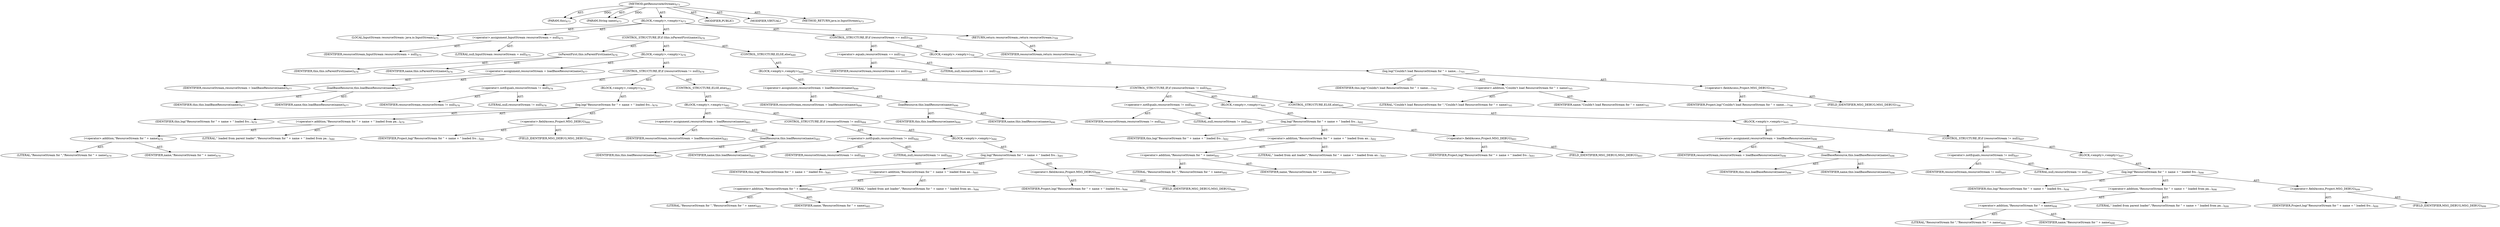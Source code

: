 digraph "getResourceAsStream" {  
"111669149721" [label = <(METHOD,getResourceAsStream)<SUB>673</SUB>> ]
"115964117005" [label = <(PARAM,this)<SUB>673</SUB>> ]
"115964117056" [label = <(PARAM,String name)<SUB>673</SUB>> ]
"25769803831" [label = <(BLOCK,&lt;empty&gt;,&lt;empty&gt;)<SUB>673</SUB>> ]
"94489280530" [label = <(LOCAL,InputStream resourceStream: java.io.InputStream)<SUB>675</SUB>> ]
"30064771345" [label = <(&lt;operator&gt;.assignment,InputStream resourceStream = null)<SUB>675</SUB>> ]
"68719476986" [label = <(IDENTIFIER,resourceStream,InputStream resourceStream = null)<SUB>675</SUB>> ]
"90194313272" [label = <(LITERAL,null,InputStream resourceStream = null)<SUB>675</SUB>> ]
"47244640283" [label = <(CONTROL_STRUCTURE,IF,if (this.isParentFirst(name)))<SUB>676</SUB>> ]
"30064771346" [label = <(isParentFirst,this.isParentFirst(name))<SUB>676</SUB>> ]
"68719476762" [label = <(IDENTIFIER,this,this.isParentFirst(name))<SUB>676</SUB>> ]
"68719476987" [label = <(IDENTIFIER,name,this.isParentFirst(name))<SUB>676</SUB>> ]
"25769803832" [label = <(BLOCK,&lt;empty&gt;,&lt;empty&gt;)<SUB>676</SUB>> ]
"30064771347" [label = <(&lt;operator&gt;.assignment,resourceStream = loadBaseResource(name))<SUB>677</SUB>> ]
"68719476988" [label = <(IDENTIFIER,resourceStream,resourceStream = loadBaseResource(name))<SUB>677</SUB>> ]
"30064771348" [label = <(loadBaseResource,this.loadBaseResource(name))<SUB>677</SUB>> ]
"68719476763" [label = <(IDENTIFIER,this,this.loadBaseResource(name))<SUB>677</SUB>> ]
"68719476989" [label = <(IDENTIFIER,name,this.loadBaseResource(name))<SUB>677</SUB>> ]
"47244640284" [label = <(CONTROL_STRUCTURE,IF,if (resourceStream != null))<SUB>678</SUB>> ]
"30064771349" [label = <(&lt;operator&gt;.notEquals,resourceStream != null)<SUB>678</SUB>> ]
"68719476990" [label = <(IDENTIFIER,resourceStream,resourceStream != null)<SUB>678</SUB>> ]
"90194313273" [label = <(LITERAL,null,resourceStream != null)<SUB>678</SUB>> ]
"25769803833" [label = <(BLOCK,&lt;empty&gt;,&lt;empty&gt;)<SUB>678</SUB>> ]
"30064771350" [label = <(log,log(&quot;ResourceStream for &quot; + name + &quot; loaded fro...)<SUB>679</SUB>> ]
"68719476764" [label = <(IDENTIFIER,this,log(&quot;ResourceStream for &quot; + name + &quot; loaded fro...)<SUB>679</SUB>> ]
"30064771351" [label = <(&lt;operator&gt;.addition,&quot;ResourceStream for &quot; + name + &quot; loaded from pa...)<SUB>679</SUB>> ]
"30064771352" [label = <(&lt;operator&gt;.addition,&quot;ResourceStream for &quot; + name)<SUB>679</SUB>> ]
"90194313274" [label = <(LITERAL,&quot;ResourceStream for &quot;,&quot;ResourceStream for &quot; + name)<SUB>679</SUB>> ]
"68719476991" [label = <(IDENTIFIER,name,&quot;ResourceStream for &quot; + name)<SUB>679</SUB>> ]
"90194313275" [label = <(LITERAL,&quot; loaded from parent loader&quot;,&quot;ResourceStream for &quot; + name + &quot; loaded from pa...)<SUB>680</SUB>> ]
"30064771353" [label = <(&lt;operator&gt;.fieldAccess,Project.MSG_DEBUG)<SUB>680</SUB>> ]
"68719476992" [label = <(IDENTIFIER,Project,log(&quot;ResourceStream for &quot; + name + &quot; loaded fro...)<SUB>680</SUB>> ]
"55834574931" [label = <(FIELD_IDENTIFIER,MSG_DEBUG,MSG_DEBUG)<SUB>680</SUB>> ]
"47244640285" [label = <(CONTROL_STRUCTURE,ELSE,else)<SUB>682</SUB>> ]
"25769803834" [label = <(BLOCK,&lt;empty&gt;,&lt;empty&gt;)<SUB>682</SUB>> ]
"30064771354" [label = <(&lt;operator&gt;.assignment,resourceStream = loadResource(name))<SUB>683</SUB>> ]
"68719476993" [label = <(IDENTIFIER,resourceStream,resourceStream = loadResource(name))<SUB>683</SUB>> ]
"30064771355" [label = <(loadResource,this.loadResource(name))<SUB>683</SUB>> ]
"68719476765" [label = <(IDENTIFIER,this,this.loadResource(name))<SUB>683</SUB>> ]
"68719476994" [label = <(IDENTIFIER,name,this.loadResource(name))<SUB>683</SUB>> ]
"47244640286" [label = <(CONTROL_STRUCTURE,IF,if (resourceStream != null))<SUB>684</SUB>> ]
"30064771356" [label = <(&lt;operator&gt;.notEquals,resourceStream != null)<SUB>684</SUB>> ]
"68719476995" [label = <(IDENTIFIER,resourceStream,resourceStream != null)<SUB>684</SUB>> ]
"90194313276" [label = <(LITERAL,null,resourceStream != null)<SUB>684</SUB>> ]
"25769803835" [label = <(BLOCK,&lt;empty&gt;,&lt;empty&gt;)<SUB>684</SUB>> ]
"30064771357" [label = <(log,log(&quot;ResourceStream for &quot; + name + &quot; loaded fro...)<SUB>685</SUB>> ]
"68719476766" [label = <(IDENTIFIER,this,log(&quot;ResourceStream for &quot; + name + &quot; loaded fro...)<SUB>685</SUB>> ]
"30064771358" [label = <(&lt;operator&gt;.addition,&quot;ResourceStream for &quot; + name + &quot; loaded from an...)<SUB>685</SUB>> ]
"30064771359" [label = <(&lt;operator&gt;.addition,&quot;ResourceStream for &quot; + name)<SUB>685</SUB>> ]
"90194313277" [label = <(LITERAL,&quot;ResourceStream for &quot;,&quot;ResourceStream for &quot; + name)<SUB>685</SUB>> ]
"68719476996" [label = <(IDENTIFIER,name,&quot;ResourceStream for &quot; + name)<SUB>685</SUB>> ]
"90194313278" [label = <(LITERAL,&quot; loaded from ant loader&quot;,&quot;ResourceStream for &quot; + name + &quot; loaded from an...)<SUB>686</SUB>> ]
"30064771360" [label = <(&lt;operator&gt;.fieldAccess,Project.MSG_DEBUG)<SUB>686</SUB>> ]
"68719476997" [label = <(IDENTIFIER,Project,log(&quot;ResourceStream for &quot; + name + &quot; loaded fro...)<SUB>686</SUB>> ]
"55834574932" [label = <(FIELD_IDENTIFIER,MSG_DEBUG,MSG_DEBUG)<SUB>686</SUB>> ]
"47244640287" [label = <(CONTROL_STRUCTURE,ELSE,else)<SUB>689</SUB>> ]
"25769803836" [label = <(BLOCK,&lt;empty&gt;,&lt;empty&gt;)<SUB>689</SUB>> ]
"30064771361" [label = <(&lt;operator&gt;.assignment,resourceStream = loadResource(name))<SUB>690</SUB>> ]
"68719476998" [label = <(IDENTIFIER,resourceStream,resourceStream = loadResource(name))<SUB>690</SUB>> ]
"30064771362" [label = <(loadResource,this.loadResource(name))<SUB>690</SUB>> ]
"68719476767" [label = <(IDENTIFIER,this,this.loadResource(name))<SUB>690</SUB>> ]
"68719476999" [label = <(IDENTIFIER,name,this.loadResource(name))<SUB>690</SUB>> ]
"47244640288" [label = <(CONTROL_STRUCTURE,IF,if (resourceStream != null))<SUB>691</SUB>> ]
"30064771363" [label = <(&lt;operator&gt;.notEquals,resourceStream != null)<SUB>691</SUB>> ]
"68719477000" [label = <(IDENTIFIER,resourceStream,resourceStream != null)<SUB>691</SUB>> ]
"90194313279" [label = <(LITERAL,null,resourceStream != null)<SUB>691</SUB>> ]
"25769803837" [label = <(BLOCK,&lt;empty&gt;,&lt;empty&gt;)<SUB>691</SUB>> ]
"30064771364" [label = <(log,log(&quot;ResourceStream for &quot; + name + &quot; loaded fro...)<SUB>692</SUB>> ]
"68719476768" [label = <(IDENTIFIER,this,log(&quot;ResourceStream for &quot; + name + &quot; loaded fro...)<SUB>692</SUB>> ]
"30064771365" [label = <(&lt;operator&gt;.addition,&quot;ResourceStream for &quot; + name + &quot; loaded from an...)<SUB>692</SUB>> ]
"30064771366" [label = <(&lt;operator&gt;.addition,&quot;ResourceStream for &quot; + name)<SUB>692</SUB>> ]
"90194313280" [label = <(LITERAL,&quot;ResourceStream for &quot;,&quot;ResourceStream for &quot; + name)<SUB>692</SUB>> ]
"68719477001" [label = <(IDENTIFIER,name,&quot;ResourceStream for &quot; + name)<SUB>692</SUB>> ]
"90194313281" [label = <(LITERAL,&quot; loaded from ant loader&quot;,&quot;ResourceStream for &quot; + name + &quot; loaded from an...)<SUB>693</SUB>> ]
"30064771367" [label = <(&lt;operator&gt;.fieldAccess,Project.MSG_DEBUG)<SUB>693</SUB>> ]
"68719477002" [label = <(IDENTIFIER,Project,log(&quot;ResourceStream for &quot; + name + &quot; loaded fro...)<SUB>693</SUB>> ]
"55834574933" [label = <(FIELD_IDENTIFIER,MSG_DEBUG,MSG_DEBUG)<SUB>693</SUB>> ]
"47244640289" [label = <(CONTROL_STRUCTURE,ELSE,else)<SUB>695</SUB>> ]
"25769803838" [label = <(BLOCK,&lt;empty&gt;,&lt;empty&gt;)<SUB>695</SUB>> ]
"30064771368" [label = <(&lt;operator&gt;.assignment,resourceStream = loadBaseResource(name))<SUB>696</SUB>> ]
"68719477003" [label = <(IDENTIFIER,resourceStream,resourceStream = loadBaseResource(name))<SUB>696</SUB>> ]
"30064771369" [label = <(loadBaseResource,this.loadBaseResource(name))<SUB>696</SUB>> ]
"68719476769" [label = <(IDENTIFIER,this,this.loadBaseResource(name))<SUB>696</SUB>> ]
"68719477004" [label = <(IDENTIFIER,name,this.loadBaseResource(name))<SUB>696</SUB>> ]
"47244640290" [label = <(CONTROL_STRUCTURE,IF,if (resourceStream != null))<SUB>697</SUB>> ]
"30064771370" [label = <(&lt;operator&gt;.notEquals,resourceStream != null)<SUB>697</SUB>> ]
"68719477005" [label = <(IDENTIFIER,resourceStream,resourceStream != null)<SUB>697</SUB>> ]
"90194313282" [label = <(LITERAL,null,resourceStream != null)<SUB>697</SUB>> ]
"25769803839" [label = <(BLOCK,&lt;empty&gt;,&lt;empty&gt;)<SUB>697</SUB>> ]
"30064771371" [label = <(log,log(&quot;ResourceStream for &quot; + name + &quot; loaded fro...)<SUB>698</SUB>> ]
"68719476770" [label = <(IDENTIFIER,this,log(&quot;ResourceStream for &quot; + name + &quot; loaded fro...)<SUB>698</SUB>> ]
"30064771372" [label = <(&lt;operator&gt;.addition,&quot;ResourceStream for &quot; + name + &quot; loaded from pa...)<SUB>698</SUB>> ]
"30064771373" [label = <(&lt;operator&gt;.addition,&quot;ResourceStream for &quot; + name)<SUB>698</SUB>> ]
"90194313283" [label = <(LITERAL,&quot;ResourceStream for &quot;,&quot;ResourceStream for &quot; + name)<SUB>698</SUB>> ]
"68719477006" [label = <(IDENTIFIER,name,&quot;ResourceStream for &quot; + name)<SUB>698</SUB>> ]
"90194313284" [label = <(LITERAL,&quot; loaded from parent loader&quot;,&quot;ResourceStream for &quot; + name + &quot; loaded from pa...)<SUB>699</SUB>> ]
"30064771374" [label = <(&lt;operator&gt;.fieldAccess,Project.MSG_DEBUG)<SUB>699</SUB>> ]
"68719477007" [label = <(IDENTIFIER,Project,log(&quot;ResourceStream for &quot; + name + &quot; loaded fro...)<SUB>699</SUB>> ]
"55834574934" [label = <(FIELD_IDENTIFIER,MSG_DEBUG,MSG_DEBUG)<SUB>699</SUB>> ]
"47244640291" [label = <(CONTROL_STRUCTURE,IF,if (resourceStream == null))<SUB>704</SUB>> ]
"30064771375" [label = <(&lt;operator&gt;.equals,resourceStream == null)<SUB>704</SUB>> ]
"68719477008" [label = <(IDENTIFIER,resourceStream,resourceStream == null)<SUB>704</SUB>> ]
"90194313285" [label = <(LITERAL,null,resourceStream == null)<SUB>704</SUB>> ]
"25769803840" [label = <(BLOCK,&lt;empty&gt;,&lt;empty&gt;)<SUB>704</SUB>> ]
"30064771376" [label = <(log,log(&quot;Couldn't load ResourceStream for &quot; + name,...)<SUB>705</SUB>> ]
"68719476771" [label = <(IDENTIFIER,this,log(&quot;Couldn't load ResourceStream for &quot; + name,...)<SUB>705</SUB>> ]
"30064771377" [label = <(&lt;operator&gt;.addition,&quot;Couldn't load ResourceStream for &quot; + name)<SUB>705</SUB>> ]
"90194313286" [label = <(LITERAL,&quot;Couldn't load ResourceStream for &quot;,&quot;Couldn't load ResourceStream for &quot; + name)<SUB>705</SUB>> ]
"68719477009" [label = <(IDENTIFIER,name,&quot;Couldn't load ResourceStream for &quot; + name)<SUB>705</SUB>> ]
"30064771378" [label = <(&lt;operator&gt;.fieldAccess,Project.MSG_DEBUG)<SUB>706</SUB>> ]
"68719477010" [label = <(IDENTIFIER,Project,log(&quot;Couldn't load ResourceStream for &quot; + name,...)<SUB>706</SUB>> ]
"55834574935" [label = <(FIELD_IDENTIFIER,MSG_DEBUG,MSG_DEBUG)<SUB>706</SUB>> ]
"146028888069" [label = <(RETURN,return resourceStream;,return resourceStream;)<SUB>709</SUB>> ]
"68719477011" [label = <(IDENTIFIER,resourceStream,return resourceStream;)<SUB>709</SUB>> ]
"133143986247" [label = <(MODIFIER,PUBLIC)> ]
"133143986248" [label = <(MODIFIER,VIRTUAL)> ]
"128849018905" [label = <(METHOD_RETURN,java.io.InputStream)<SUB>673</SUB>> ]
  "111669149721" -> "115964117005"  [ label = "AST: "] 
  "111669149721" -> "115964117056"  [ label = "AST: "] 
  "111669149721" -> "25769803831"  [ label = "AST: "] 
  "111669149721" -> "133143986247"  [ label = "AST: "] 
  "111669149721" -> "133143986248"  [ label = "AST: "] 
  "111669149721" -> "128849018905"  [ label = "AST: "] 
  "25769803831" -> "94489280530"  [ label = "AST: "] 
  "25769803831" -> "30064771345"  [ label = "AST: "] 
  "25769803831" -> "47244640283"  [ label = "AST: "] 
  "25769803831" -> "47244640291"  [ label = "AST: "] 
  "25769803831" -> "146028888069"  [ label = "AST: "] 
  "30064771345" -> "68719476986"  [ label = "AST: "] 
  "30064771345" -> "90194313272"  [ label = "AST: "] 
  "47244640283" -> "30064771346"  [ label = "AST: "] 
  "47244640283" -> "25769803832"  [ label = "AST: "] 
  "47244640283" -> "47244640287"  [ label = "AST: "] 
  "30064771346" -> "68719476762"  [ label = "AST: "] 
  "30064771346" -> "68719476987"  [ label = "AST: "] 
  "25769803832" -> "30064771347"  [ label = "AST: "] 
  "25769803832" -> "47244640284"  [ label = "AST: "] 
  "30064771347" -> "68719476988"  [ label = "AST: "] 
  "30064771347" -> "30064771348"  [ label = "AST: "] 
  "30064771348" -> "68719476763"  [ label = "AST: "] 
  "30064771348" -> "68719476989"  [ label = "AST: "] 
  "47244640284" -> "30064771349"  [ label = "AST: "] 
  "47244640284" -> "25769803833"  [ label = "AST: "] 
  "47244640284" -> "47244640285"  [ label = "AST: "] 
  "30064771349" -> "68719476990"  [ label = "AST: "] 
  "30064771349" -> "90194313273"  [ label = "AST: "] 
  "25769803833" -> "30064771350"  [ label = "AST: "] 
  "30064771350" -> "68719476764"  [ label = "AST: "] 
  "30064771350" -> "30064771351"  [ label = "AST: "] 
  "30064771350" -> "30064771353"  [ label = "AST: "] 
  "30064771351" -> "30064771352"  [ label = "AST: "] 
  "30064771351" -> "90194313275"  [ label = "AST: "] 
  "30064771352" -> "90194313274"  [ label = "AST: "] 
  "30064771352" -> "68719476991"  [ label = "AST: "] 
  "30064771353" -> "68719476992"  [ label = "AST: "] 
  "30064771353" -> "55834574931"  [ label = "AST: "] 
  "47244640285" -> "25769803834"  [ label = "AST: "] 
  "25769803834" -> "30064771354"  [ label = "AST: "] 
  "25769803834" -> "47244640286"  [ label = "AST: "] 
  "30064771354" -> "68719476993"  [ label = "AST: "] 
  "30064771354" -> "30064771355"  [ label = "AST: "] 
  "30064771355" -> "68719476765"  [ label = "AST: "] 
  "30064771355" -> "68719476994"  [ label = "AST: "] 
  "47244640286" -> "30064771356"  [ label = "AST: "] 
  "47244640286" -> "25769803835"  [ label = "AST: "] 
  "30064771356" -> "68719476995"  [ label = "AST: "] 
  "30064771356" -> "90194313276"  [ label = "AST: "] 
  "25769803835" -> "30064771357"  [ label = "AST: "] 
  "30064771357" -> "68719476766"  [ label = "AST: "] 
  "30064771357" -> "30064771358"  [ label = "AST: "] 
  "30064771357" -> "30064771360"  [ label = "AST: "] 
  "30064771358" -> "30064771359"  [ label = "AST: "] 
  "30064771358" -> "90194313278"  [ label = "AST: "] 
  "30064771359" -> "90194313277"  [ label = "AST: "] 
  "30064771359" -> "68719476996"  [ label = "AST: "] 
  "30064771360" -> "68719476997"  [ label = "AST: "] 
  "30064771360" -> "55834574932"  [ label = "AST: "] 
  "47244640287" -> "25769803836"  [ label = "AST: "] 
  "25769803836" -> "30064771361"  [ label = "AST: "] 
  "25769803836" -> "47244640288"  [ label = "AST: "] 
  "30064771361" -> "68719476998"  [ label = "AST: "] 
  "30064771361" -> "30064771362"  [ label = "AST: "] 
  "30064771362" -> "68719476767"  [ label = "AST: "] 
  "30064771362" -> "68719476999"  [ label = "AST: "] 
  "47244640288" -> "30064771363"  [ label = "AST: "] 
  "47244640288" -> "25769803837"  [ label = "AST: "] 
  "47244640288" -> "47244640289"  [ label = "AST: "] 
  "30064771363" -> "68719477000"  [ label = "AST: "] 
  "30064771363" -> "90194313279"  [ label = "AST: "] 
  "25769803837" -> "30064771364"  [ label = "AST: "] 
  "30064771364" -> "68719476768"  [ label = "AST: "] 
  "30064771364" -> "30064771365"  [ label = "AST: "] 
  "30064771364" -> "30064771367"  [ label = "AST: "] 
  "30064771365" -> "30064771366"  [ label = "AST: "] 
  "30064771365" -> "90194313281"  [ label = "AST: "] 
  "30064771366" -> "90194313280"  [ label = "AST: "] 
  "30064771366" -> "68719477001"  [ label = "AST: "] 
  "30064771367" -> "68719477002"  [ label = "AST: "] 
  "30064771367" -> "55834574933"  [ label = "AST: "] 
  "47244640289" -> "25769803838"  [ label = "AST: "] 
  "25769803838" -> "30064771368"  [ label = "AST: "] 
  "25769803838" -> "47244640290"  [ label = "AST: "] 
  "30064771368" -> "68719477003"  [ label = "AST: "] 
  "30064771368" -> "30064771369"  [ label = "AST: "] 
  "30064771369" -> "68719476769"  [ label = "AST: "] 
  "30064771369" -> "68719477004"  [ label = "AST: "] 
  "47244640290" -> "30064771370"  [ label = "AST: "] 
  "47244640290" -> "25769803839"  [ label = "AST: "] 
  "30064771370" -> "68719477005"  [ label = "AST: "] 
  "30064771370" -> "90194313282"  [ label = "AST: "] 
  "25769803839" -> "30064771371"  [ label = "AST: "] 
  "30064771371" -> "68719476770"  [ label = "AST: "] 
  "30064771371" -> "30064771372"  [ label = "AST: "] 
  "30064771371" -> "30064771374"  [ label = "AST: "] 
  "30064771372" -> "30064771373"  [ label = "AST: "] 
  "30064771372" -> "90194313284"  [ label = "AST: "] 
  "30064771373" -> "90194313283"  [ label = "AST: "] 
  "30064771373" -> "68719477006"  [ label = "AST: "] 
  "30064771374" -> "68719477007"  [ label = "AST: "] 
  "30064771374" -> "55834574934"  [ label = "AST: "] 
  "47244640291" -> "30064771375"  [ label = "AST: "] 
  "47244640291" -> "25769803840"  [ label = "AST: "] 
  "30064771375" -> "68719477008"  [ label = "AST: "] 
  "30064771375" -> "90194313285"  [ label = "AST: "] 
  "25769803840" -> "30064771376"  [ label = "AST: "] 
  "30064771376" -> "68719476771"  [ label = "AST: "] 
  "30064771376" -> "30064771377"  [ label = "AST: "] 
  "30064771376" -> "30064771378"  [ label = "AST: "] 
  "30064771377" -> "90194313286"  [ label = "AST: "] 
  "30064771377" -> "68719477009"  [ label = "AST: "] 
  "30064771378" -> "68719477010"  [ label = "AST: "] 
  "30064771378" -> "55834574935"  [ label = "AST: "] 
  "146028888069" -> "68719477011"  [ label = "AST: "] 
  "111669149721" -> "115964117005"  [ label = "DDG: "] 
  "111669149721" -> "115964117056"  [ label = "DDG: "] 
}
